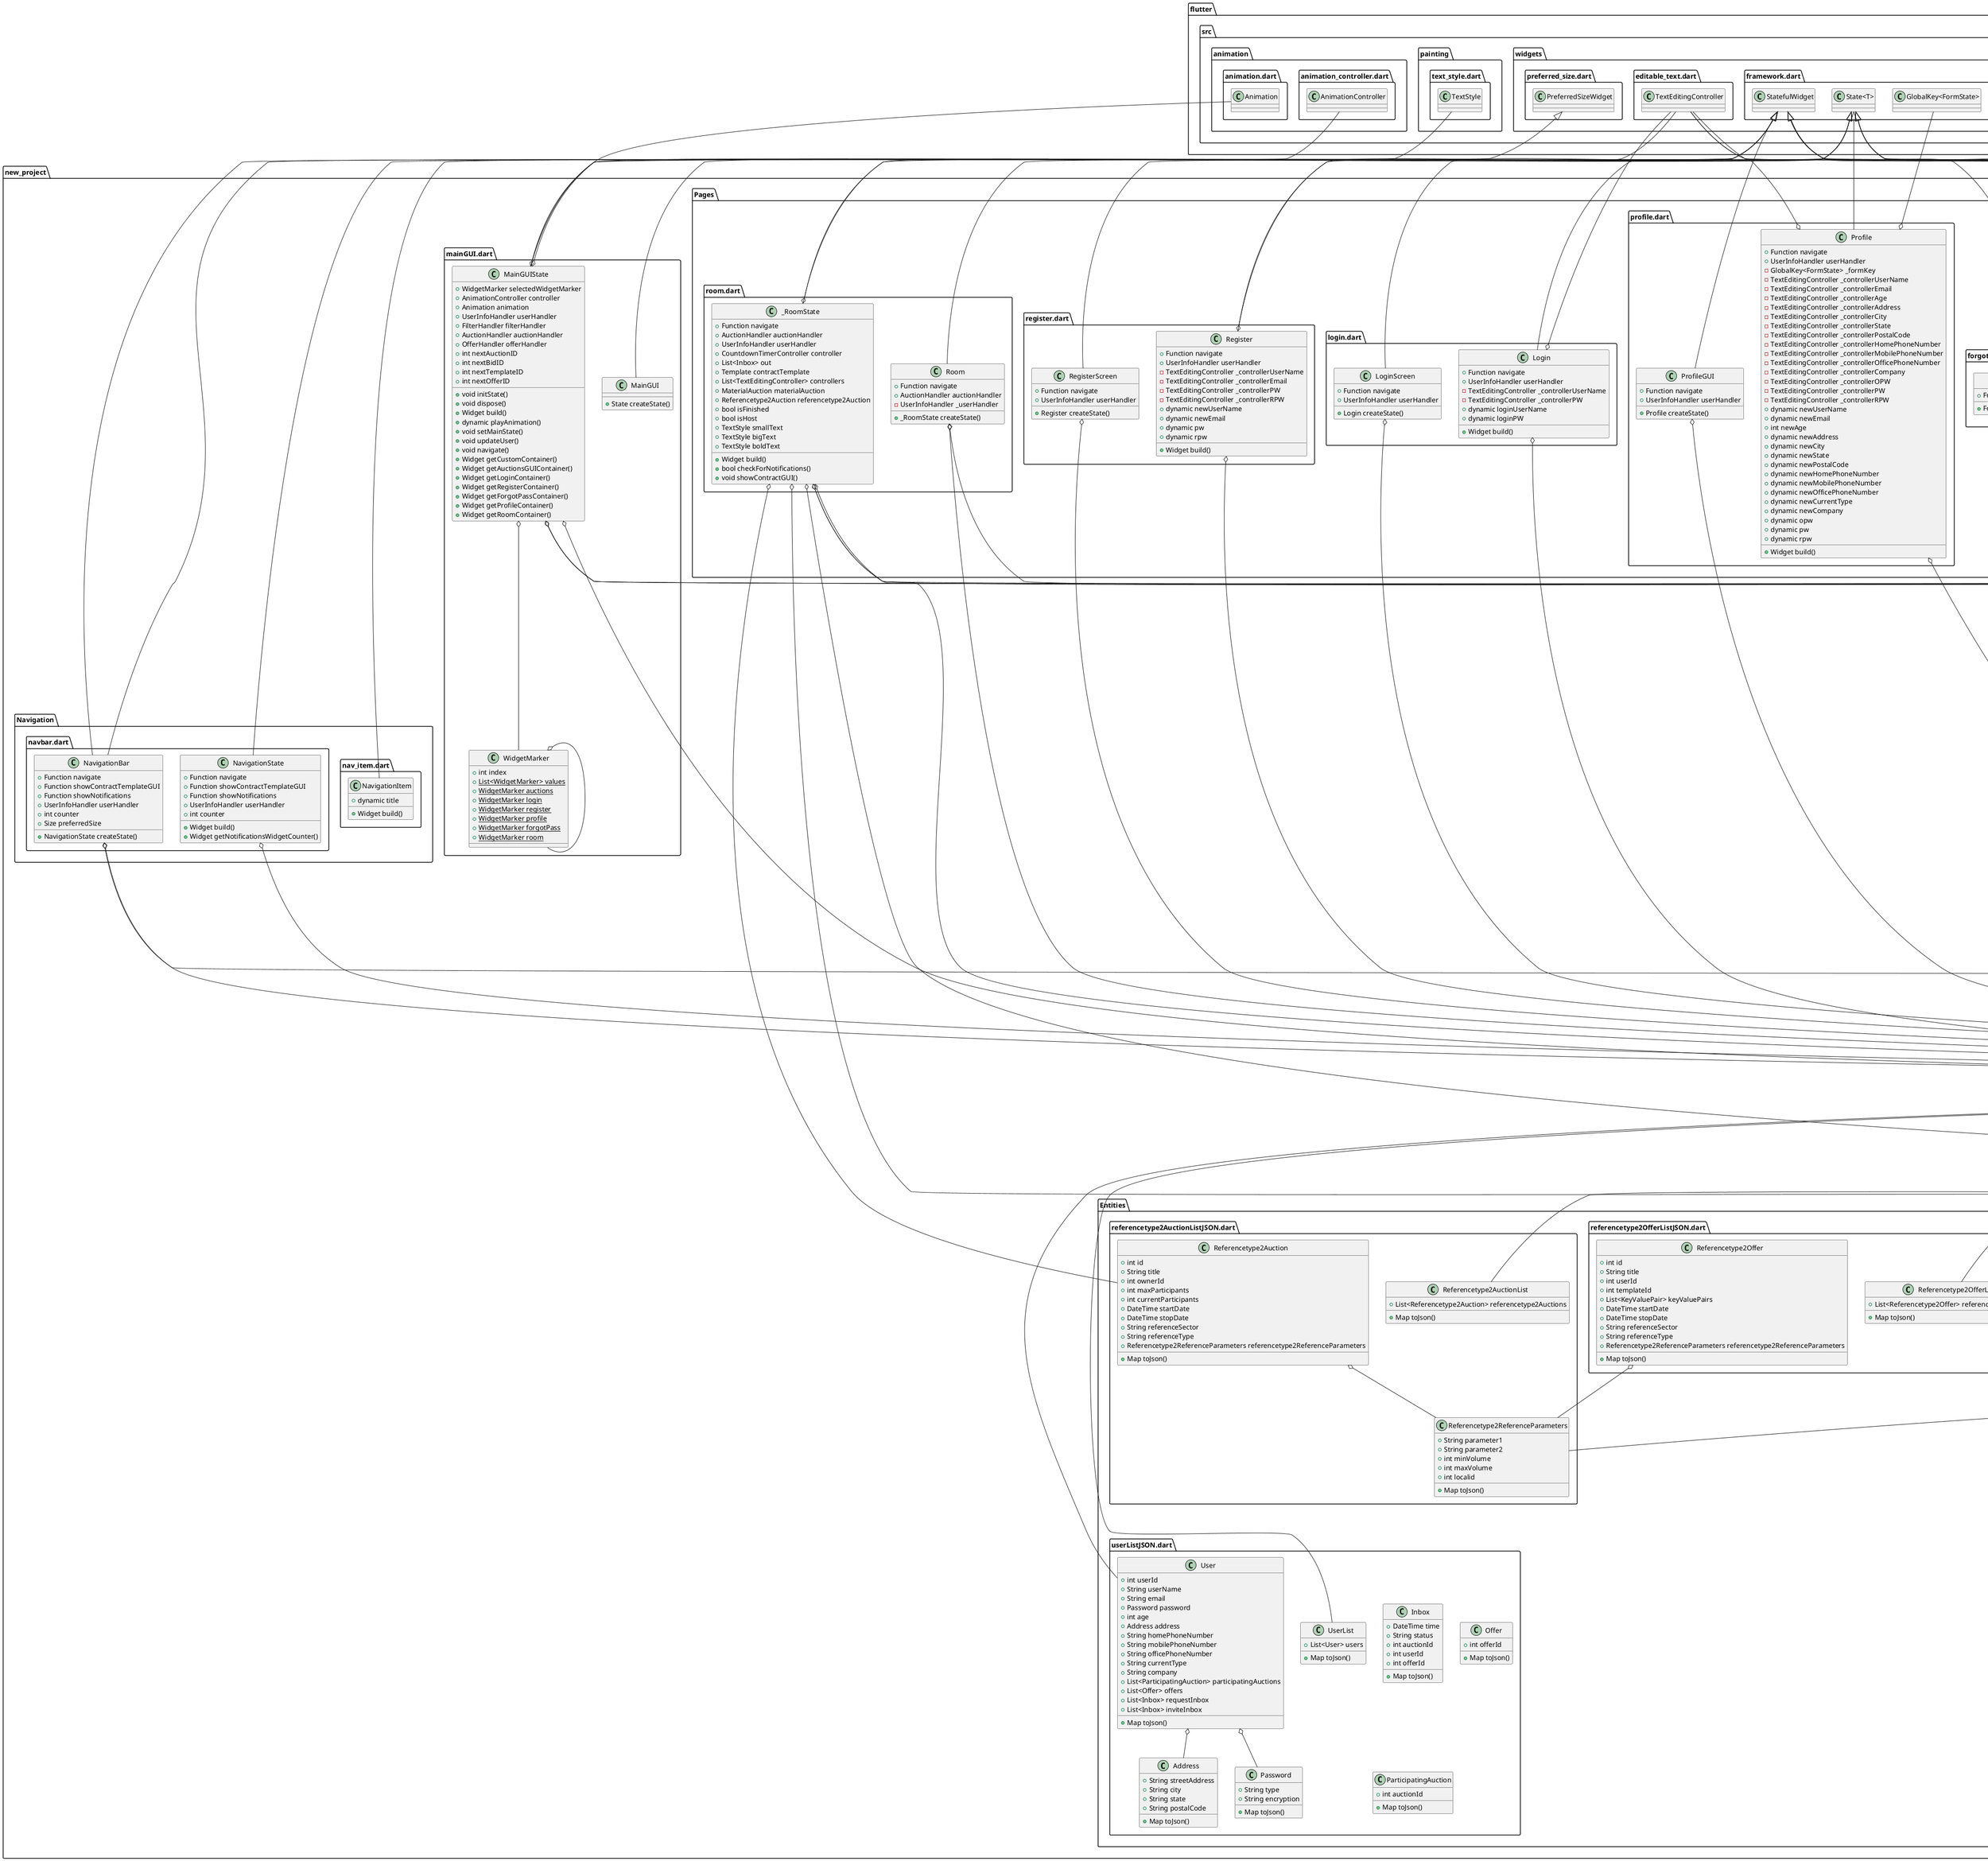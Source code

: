 @startuml
set namespaceSeparator ::

class "new_project::Auctions::allAuctions.dart::PageMarker" {
  +int index
  {static} +List<PageMarker> values
  {static} +PageMarker ongoing
  {static} +PageMarker finished
  {static} +PageMarker offers
}

"new_project::Auctions::allAuctions.dart::PageMarker" o-- "new_project::Auctions::allAuctions.dart::PageMarker"

class "new_project::Auctions::allAuctions.dart::AllAuctions" {
  +Function navigate
  +FilterHandler filterHandler
  +AuctionHandler auctionHandler
  +OfferHandler offerHandler
  +UserInfoHandler userHandler
  +_AllAuctionsState createState()
}

"new_project::Auctions::allAuctions.dart::AllAuctions" o-- "new_project::Handlers::filterHandler.dart::FilterHandler"
"new_project::Auctions::allAuctions.dart::AllAuctions" o-- "new_project::Handlers::auctionHandler.dart::AuctionHandler"
"new_project::Auctions::allAuctions.dart::AllAuctions" o-- "new_project::Handlers::offerHandler.dart::OfferHandler"
"new_project::Auctions::allAuctions.dart::AllAuctions" o-- "new_project::Handlers::userInfoHandler.dart::UserInfoHandler"
"flutter::src::widgets::framework.dart::StatefulWidget" <|-- "new_project::Auctions::allAuctions.dart::AllAuctions"

class "new_project::Auctions::allAuctions.dart::_AllAuctionsState" {
  +Function navigate
  +FilterHandler filterHandler
  +AuctionHandler auctionHandler
  +OfferHandler offerHandler
  +UserInfoHandler userHandler
  -PageMarker _currentPage
  +dynamic referenceTypeDropdownValue
  +dynamic referenceSectorDropdownValue
  +List<List> referenceTypes
  +void initState()
  +Widget build()
  -SliverList _getPageContainer()
  -SliverList _getAuctions()
  -SliverList _getOffers()
  -SliverList _generateBoxes()
  +List getReferenceSectors()
  +List getReferenceTypes()
}

"new_project::Auctions::allAuctions.dart::_AllAuctionsState" o-- "new_project::Handlers::filterHandler.dart::FilterHandler"
"new_project::Auctions::allAuctions.dart::_AllAuctionsState" o-- "new_project::Handlers::auctionHandler.dart::AuctionHandler"
"new_project::Auctions::allAuctions.dart::_AllAuctionsState" o-- "new_project::Handlers::offerHandler.dart::OfferHandler"
"new_project::Auctions::allAuctions.dart::_AllAuctionsState" o-- "new_project::Handlers::userInfoHandler.dart::UserInfoHandler"
"new_project::Auctions::allAuctions.dart::_AllAuctionsState" o-- "new_project::Auctions::allAuctions.dart::PageMarker"
"flutter::src::widgets::framework.dart::State<T>" <|-- "new_project::Auctions::allAuctions.dart::_AllAuctionsState"
"flutter::src::widgets::ticker_provider.dart::SingleTickerProviderStateMixin<T>" <|-- "new_project::Auctions::allAuctions.dart::_AllAuctionsState"

class "new_project::Auctions::myauctions.dart::MyAuctions" {
  +Function navigate
  +AuctionHandler auctionHandler
  +OfferHandler offerHandler
  +FilterHandler filterHandler
  +UserInfoHandler userHandler
  +_MyAuctionsState createState()
}

"new_project::Auctions::myauctions.dart::MyAuctions" o-- "new_project::Handlers::auctionHandler.dart::AuctionHandler"
"new_project::Auctions::myauctions.dart::MyAuctions" o-- "new_project::Handlers::offerHandler.dart::OfferHandler"
"new_project::Auctions::myauctions.dart::MyAuctions" o-- "new_project::Handlers::filterHandler.dart::FilterHandler"
"new_project::Auctions::myauctions.dart::MyAuctions" o-- "new_project::Handlers::userInfoHandler.dart::UserInfoHandler"
"flutter::src::widgets::framework.dart::StatefulWidget" <|-- "new_project::Auctions::myauctions.dart::MyAuctions"

class "new_project::Auctions::myauctions.dart::_MyAuctionsState" {
  +Function navigate
  +AuctionHandler auctionHandler
  +OfferHandler offerHandler
  +FilterHandler filterHandler
  +UserInfoHandler userHandler
  +List types
  +dynamic typeDropdownValue
  +TextEditingController title
  +TextEditingController maxParticipants
  +TextEditingController duration
  +List<List> referenceTypes
  +List<List> referenceParameters
  +List<List> rangeReferenceParameters
  +List<List> currentReferenceParameters
  +dynamic referenceSectorDropdownValue
  +dynamic referenceTypeDropdownValue
  +List referenceParameterDropdownValues
  +List<TextEditingController> rangeReferenceParameterControllers
  +List templateIDs
  +Template template
  +dynamic templateIDDropdownValue
  +List<TextEditingController> offerControllers
  +Widget build()
  +Map split()
  +SliverList buildAuctionList()
  +void showTemplateGUI()
  +List getReferenceSectors()
  +List getReferenceTypes()
  +List getReferenceParameters()
}

"new_project::Auctions::myauctions.dart::_MyAuctionsState" o-- "new_project::Handlers::auctionHandler.dart::AuctionHandler"
"new_project::Auctions::myauctions.dart::_MyAuctionsState" o-- "new_project::Handlers::offerHandler.dart::OfferHandler"
"new_project::Auctions::myauctions.dart::_MyAuctionsState" o-- "new_project::Handlers::filterHandler.dart::FilterHandler"
"new_project::Auctions::myauctions.dart::_MyAuctionsState" o-- "new_project::Handlers::userInfoHandler.dart::UserInfoHandler"
"new_project::Auctions::myauctions.dart::_MyAuctionsState" o-- "flutter::src::widgets::editable_text.dart::TextEditingController"
"new_project::Auctions::myauctions.dart::_MyAuctionsState" o-- "new_project::Entities::templateListJSON.dart::Template"
"flutter::src::widgets::framework.dart::State<T>" <|-- "new_project::Auctions::myauctions.dart::_MyAuctionsState"
"flutter::src::widgets::ticker_provider.dart::SingleTickerProviderStateMixin<T>" <|-- "new_project::Auctions::myauctions.dart::_MyAuctionsState"

class "new_project::Entities::auctionDetailsListJSON.dart::AuctionDetailsList" {
  +List<AuctionDetails> auctionDetailsList
  +Map toJson()
}

class "new_project::Entities::auctionDetailsListJSON.dart::AuctionDetails" {
  +int id
  +List<Participant> participants
  +int templateId
  +List<Bid> bids
  +int winningBid
  +Map toJson()
}

class "new_project::Entities::auctionDetailsListJSON.dart::Bid" {
  +int id
  +DateTime time
  +int userId
  +List<KeyValuePair> keyValuePairs
  +Map toJson()
}

class "new_project::Entities::auctionDetailsListJSON.dart::KeyValuePair" {
  +String key
  +dynamic value
  +Map toJson()
}

class "new_project::Entities::auctionDetailsListJSON.dart::Participant" {
  +int userId
  +Map toJson()
}

class "new_project::Entities::filtersJSON.dart::Filters" {
  +List<ReferenceSector> referenceSectors
  +Map toJson()
}

class "new_project::Entities::filtersJSON.dart::ReferenceSector" {
  +String name
  +List<ReferenceType> referenceTypes
  +Map toJson()
}

class "new_project::Entities::filtersJSON.dart::ReferenceType" {
  +String name
  +List<ReferenceParameter> referenceParameters
  +List<RangeReferenceParameter> rangeReferenceParameters
  +Map toJson()
}

class "new_project::Entities::filtersJSON.dart::RangeReferenceParameter" {
  +String name
  +Map toJson()
}

class "new_project::Entities::filtersJSON.dart::ReferenceParameter" {
  +String name
  +List<FilterValue> values
  +Map toJson()
}

class "new_project::Entities::filtersJSON.dart::FilterValue" {
  +String filterValue
  +Map toJson()
}

class "new_project::Entities::materialAuctionListJSON.dart::MaterialAuctionList" {
  +List<MaterialAuction> materialAuctions
  +Map toJson()
}

class "new_project::Entities::materialAuctionListJSON.dart::MaterialAuction" {
  +int id
  +String title
  +int ownerId
  +int maxParticipants
  +int currentParticipants
  +DateTime startDate
  +DateTime stopDate
  +String referenceSector
  +String referenceType
  +MaterialReferenceParameters materialReferenceParameters
  +Map toJson()
}

"new_project::Entities::materialAuctionListJSON.dart::MaterialAuction" o-- "new_project::Entities::materialAuctionListJSON.dart::MaterialReferenceParameters"

class "new_project::Entities::materialAuctionListJSON.dart::MaterialReferenceParameters" {
  +String fibersType
  +String resinType
  +int minFiberLength
  +int maxFiberLength
  +String recyclingTechnology
  +String sizing
  +String additives
  +int minVolume
  +int maxVolume
  +int localid
  +Map toJson()
}

class "new_project::Entities::materialOfferListJSON.dart::MaterialOfferList" {
  +List<MaterialOffer> materialOffers
  +Map toJson()
}

class "new_project::Entities::materialOfferListJSON.dart::MaterialOffer" {
  +int id
  +String title
  +int userId
  +int templateId
  +List<KeyValuePair> keyValuePairs
  +DateTime startDate
  +DateTime stopDate
  +String referenceSector
  +String referenceType
  +MaterialReferenceParameters materialReferenceParameters
  +Map toJson()
}

"new_project::Entities::materialOfferListJSON.dart::MaterialOffer" o-- "new_project::Entities::materialAuctionListJSON.dart::MaterialReferenceParameters"

class "new_project::Entities::referencetype2AuctionListJSON.dart::Referencetype2AuctionList" {
  +List<Referencetype2Auction> referencetype2Auctions
  +Map toJson()
}

class "new_project::Entities::referencetype2AuctionListJSON.dart::Referencetype2Auction" {
  +int id
  +String title
  +int ownerId
  +int maxParticipants
  +int currentParticipants
  +DateTime startDate
  +DateTime stopDate
  +String referenceSector
  +String referenceType
  +Referencetype2ReferenceParameters referencetype2ReferenceParameters
  +Map toJson()
}

"new_project::Entities::referencetype2AuctionListJSON.dart::Referencetype2Auction" o-- "new_project::Entities::referencetype2AuctionListJSON.dart::Referencetype2ReferenceParameters"

class "new_project::Entities::referencetype2AuctionListJSON.dart::Referencetype2ReferenceParameters" {
  +String parameter1
  +String parameter2
  +int minVolume
  +int maxVolume
  +int localid
  +Map toJson()
}

class "new_project::Entities::referencetype2OfferListJSON.dart::Referencetype2OfferList" {
  +List<Referencetype2Offer> referencetype2Offers
  +Map toJson()
}

class "new_project::Entities::referencetype2OfferListJSON.dart::Referencetype2Offer" {
  +int id
  +String title
  +int userId
  +int templateId
  +List<KeyValuePair> keyValuePairs
  +DateTime startDate
  +DateTime stopDate
  +String referenceSector
  +String referenceType
  +Referencetype2ReferenceParameters referencetype2ReferenceParameters
  +Map toJson()
}

"new_project::Entities::referencetype2OfferListJSON.dart::Referencetype2Offer" o-- "new_project::Entities::referencetype2AuctionListJSON.dart::Referencetype2ReferenceParameters"

class "new_project::Entities::templateListJSON.dart::TemplateList" {
  +List<Template> templates
  +Map toJson()
}

class "new_project::Entities::templateListJSON.dart::Template" {
  +int id
  +List<TemplateString> templateStrings
  +List<TemplateVariable> templateVariables
  +Map toJson()
}

class "new_project::Entities::templateListJSON.dart::TemplateString" {
  +String text
  +Map toJson()
}

class "new_project::Entities::templateListJSON.dart::TemplateVariable" {
  +String key
  +String valueType
  +Map toJson()
}

class "new_project::Entities::userListJSON.dart::UserList" {
  +List<User> users
  +Map toJson()
}

class "new_project::Entities::userListJSON.dart::User" {
  +int userId
  +String userName
  +String email
  +Password password
  +int age
  +Address address
  +String homePhoneNumber
  +String mobilePhoneNumber
  +String officePhoneNumber
  +String currentType
  +String company
  +List<ParticipatingAuction> participatingAuctions
  +List<Offer> offers
  +List<Inbox> requestInbox
  +List<Inbox> inviteInbox
  +Map toJson()
}

"new_project::Entities::userListJSON.dart::User" o-- "new_project::Entities::userListJSON.dart::Password"
"new_project::Entities::userListJSON.dart::User" o-- "new_project::Entities::userListJSON.dart::Address"

class "new_project::Entities::userListJSON.dart::Address" {
  +String streetAddress
  +String city
  +String state
  +String postalCode
  +Map toJson()
}

class "new_project::Entities::userListJSON.dart::Inbox" {
  +DateTime time
  +String status
  +int auctionId
  +int userId
  +int offerId
  +Map toJson()
}

class "new_project::Entities::userListJSON.dart::Offer" {
  +int offerId
  +Map toJson()
}

class "new_project::Entities::userListJSON.dart::ParticipatingAuction" {
  +int auctionId
  +Map toJson()
}

class "new_project::Entities::userListJSON.dart::Password" {
  +String type
  +String encryption
  +Map toJson()
}

class "new_project::Filters::filtersGUI.dart::FiltersGUI" {
  +FilterHandler filterHandler
  +_FiltersState createState()
}

"new_project::Filters::filtersGUI.dart::FiltersGUI" o-- "new_project::Handlers::filterHandler.dart::FilterHandler"
"flutter::src::widgets::framework.dart::StatefulWidget" <|-- "new_project::Filters::filtersGUI.dart::FiltersGUI"

class "new_project::Filters::filtersGUI.dart::_FiltersState" {
  +FilterHandler filterHandler
  +List<TextEditingController> controllers
  +List<List> referenceTypes
  +List<List> referenceParameters
  +List<List> rangeReferenceParameters
  +List<List> currentReferenceParameters
  +dynamic referenceSectorDropdownValue
  +dynamic referenceTypeDropdownValue
  +List referenceParameterDropdownValues
  +List<TextEditingController> rangeReferenceParameterControllers
  +Widget build()
  +Widget ReturnContent()
  +void showFilterTemplateGUI()
  +List getReferenceSectors()
  +List getReferenceTypes()
  +List getReferenceParameters()
}

"new_project::Filters::filtersGUI.dart::_FiltersState" o-- "new_project::Handlers::filterHandler.dart::FilterHandler"
"flutter::src::widgets::framework.dart::State<T>" <|-- "new_project::Filters::filtersGUI.dart::_FiltersState"

class "new_project::Filters::searchBar.dart::SearchBarGUI" {
  +_SearchBarGUIState createState()
}

"flutter::src::widgets::framework.dart::StatefulWidget" <|-- "new_project::Filters::searchBar.dart::SearchBarGUI"

class "new_project::Filters::searchBar.dart::_SearchBarGUIState" {
  +List<SearchObject> list
  -SearchObject _selectedItem
  -bool _show
  +Widget build()
}

"new_project::Filters::searchBar.dart::_SearchBarGUIState" o-- "new_project::Filters::searchBar.dart::SearchObject"
"flutter::src::widgets::framework.dart::State<T>" <|-- "new_project::Filters::searchBar.dart::_SearchBarGUIState"

class "new_project::Filters::searchBar.dart::SearchObject" {
  +dynamic name
  +int id
}

class "new_project::Filters::searchBar.dart::MyTextField" {
  +TextEditingController controller
  +FocusNode focusNode
  +Widget build()
}

"new_project::Filters::searchBar.dart::MyTextField" o-- "flutter::src::widgets::editable_text.dart::TextEditingController"
"new_project::Filters::searchBar.dart::MyTextField" o-- "flutter::src::widgets::focus_manager.dart::FocusNode"
"flutter::src::widgets::framework.dart::StatelessWidget" <|-- "new_project::Filters::searchBar.dart::MyTextField"

class "new_project::Filters::searchBar.dart::PopupListItemWidget" {
  +SearchObject item
  +Widget build()
}

"new_project::Filters::searchBar.dart::PopupListItemWidget" o-- "new_project::Filters::searchBar.dart::SearchObject"
"flutter::src::widgets::framework.dart::StatelessWidget" <|-- "new_project::Filters::searchBar.dart::PopupListItemWidget"

class "new_project::Handlers::auctionHandler.dart::Auctions" {
  +MaterialAuctionList materialAuctions
  +Referencetype2AuctionList referencetype2Auctions
}

"new_project::Handlers::auctionHandler.dart::Auctions" o-- "new_project::Entities::materialAuctionListJSON.dart::MaterialAuctionList"
"new_project::Handlers::auctionHandler.dart::Auctions" o-- "new_project::Entities::referencetype2AuctionListJSON.dart::Referencetype2AuctionList"

class "new_project::Handlers::auctionHandler.dart::AuctionHandler" {
  +Function setMainState
  +AuctionDetailsList consumerAuctionDetails
  +AuctionDetailsList supplierAuctionDetails
  +Auctions allAuctions
  +TemplateList consumerContractTemplates
  +TemplateList supplierContractTemplates
  +Auctions myAuctions
  +AuctionDetails currentAuctionDetails
  +UserInfoHandler userHandler
  +int nextAuctionID
  +int nextBidID
  +int nextTemplateID
  +List<Inbox> inbox
  +List inboxAuctionTitles
  +int templateItemCount
  +List<TextEditingController> controllers
  +List valueTypes
  +List dropdownValues
  +List userTypes
  +dynamic dropdownValue
  +void createMaterialAuction()
  +void createReferencetype2Auction()
  +void endAuction()
  +void leaveAuction()
  +void selectAuctionWinner()
  +void viewBid()
  +void setCurrentAuction()
  +List getAuctionTitles()
  +void makeBid()
  +Template getContractTemplate()
  +Container getListTile()
  +void showNotifications()
  +void createContractTemplate()
  +void showContractTemplateGUI()
}

"new_project::Handlers::auctionHandler.dart::AuctionHandler" o-- "new_project::Entities::auctionDetailsListJSON.dart::AuctionDetailsList"
"new_project::Handlers::auctionHandler.dart::AuctionHandler" o-- "new_project::Handlers::auctionHandler.dart::Auctions"
"new_project::Handlers::auctionHandler.dart::AuctionHandler" o-- "new_project::Entities::templateListJSON.dart::TemplateList"
"new_project::Handlers::auctionHandler.dart::AuctionHandler" o-- "new_project::Entities::auctionDetailsListJSON.dart::AuctionDetails"
"new_project::Handlers::auctionHandler.dart::AuctionHandler" o-- "new_project::Handlers::userInfoHandler.dart::UserInfoHandler"

class "new_project::Handlers::filterHandler.dart::FilterHandler" {
  +Function setMainState
  +Filters filters
  +MaterialReferenceParameters materialFilter
  +Referencetype2ReferenceParameters referencetype2Filter
  +int localFilteridCounter
  +void updateFilter()
  +void deleteFilter()
  +bool checkFilter()
  +void retrieveFilters()
}

"new_project::Handlers::filterHandler.dart::FilterHandler" o-- "new_project::Entities::filtersJSON.dart::Filters"
"new_project::Handlers::filterHandler.dart::FilterHandler" o-- "new_project::Entities::materialAuctionListJSON.dart::MaterialReferenceParameters"
"new_project::Handlers::filterHandler.dart::FilterHandler" o-- "new_project::Entities::referencetype2AuctionListJSON.dart::Referencetype2ReferenceParameters"

class "new_project::Handlers::offerHandler.dart::Offers" {
  +MaterialOfferList materialOffers
  +Referencetype2OfferList referencetype2Offers
}

"new_project::Handlers::offerHandler.dart::Offers" o-- "new_project::Entities::materialOfferListJSON.dart::MaterialOfferList"
"new_project::Handlers::offerHandler.dart::Offers" o-- "new_project::Entities::referencetype2OfferListJSON.dart::Referencetype2OfferList"

class "new_project::Handlers::offerHandler.dart::OfferHandler" {
  +Function setMainState
  +Offers allOffers
  +Offers myOffers
  +TemplateList consumerOfferTemplates
  +TemplateList supplierOfferTemplates
  +UserInfoHandler userHandler
  +int nextOfferID
  +void createMaterialOffer()
  +void createReferencetype2Offer()
  +void endOffer()
  +void viewOffer()
}

"new_project::Handlers::offerHandler.dart::OfferHandler" o-- "new_project::Handlers::offerHandler.dart::Offers"
"new_project::Handlers::offerHandler.dart::OfferHandler" o-- "new_project::Entities::templateListJSON.dart::TemplateList"
"new_project::Handlers::offerHandler.dart::OfferHandler" o-- "new_project::Handlers::userInfoHandler.dart::UserInfoHandler"

class "new_project::Handlers::userInfoHandler.dart::UserInfoHandler" {
  +Function updateUser
  +UserList userListObject
  +User user
  +bool isEmail()
  +bool userCheck()
  +String passHasher()
  +bool passwordChecker()
  +bool phoneCheck()
  +bool profileEditCheck()
  +bool passwordValidator()
  +User loginValidator()
  +void login()
  +void register()
  +void updateProfile()
  +void requestToJoin()
  +void inviteToAuction()
}

"new_project::Handlers::userInfoHandler.dart::UserInfoHandler" o-- "new_project::Entities::userListJSON.dart::UserList"
"new_project::Handlers::userInfoHandler.dart::UserInfoHandler" o-- "new_project::Entities::userListJSON.dart::User"

class "new_project::main.dart::MyApp" {
  +Widget build()
}

"flutter::src::widgets::framework.dart::StatelessWidget" <|-- "new_project::main.dart::MyApp"

class "new_project::mainGUI.dart::WidgetMarker" {
  +int index
  {static} +List<WidgetMarker> values
  {static} +WidgetMarker auctions
  {static} +WidgetMarker login
  {static} +WidgetMarker register
  {static} +WidgetMarker profile
  {static} +WidgetMarker forgotPass
  {static} +WidgetMarker room
}

"new_project::mainGUI.dart::WidgetMarker" o-- "new_project::mainGUI.dart::WidgetMarker"

class "new_project::mainGUI.dart::MainGUI" {
  +State createState()
}

"flutter::src::widgets::framework.dart::StatefulWidget" <|-- "new_project::mainGUI.dart::MainGUI"

class "new_project::mainGUI.dart::MainGUIState" {
  +WidgetMarker selectedWidgetMarker
  +AnimationController controller
  +Animation animation
  +UserInfoHandler userHandler
  +FilterHandler filterHandler
  +AuctionHandler auctionHandler
  +OfferHandler offerHandler
  +int nextAuctionID
  +int nextBidID
  +int nextTemplateID
  +int nextOfferID
  +void initState()
  +void dispose()
  +Widget build()
  +dynamic playAnimation()
  +void setMainState()
  +void updateUser()
  +void navigate()
  +Widget getCustomContainer()
  +Widget getAuctionsGUIContainer()
  +Widget getLoginContainer()
  +Widget getRegisterContainer()
  +Widget getForgotPassContainer()
  +Widget getProfileContainer()
  +Widget getRoomContainer()
}

"new_project::mainGUI.dart::MainGUIState" o-- "new_project::mainGUI.dart::WidgetMarker"
"new_project::mainGUI.dart::MainGUIState" o-- "flutter::src::animation::animation_controller.dart::AnimationController"
"new_project::mainGUI.dart::MainGUIState" o-- "flutter::src::animation::animation.dart::Animation"
"new_project::mainGUI.dart::MainGUIState" o-- "new_project::Handlers::userInfoHandler.dart::UserInfoHandler"
"new_project::mainGUI.dart::MainGUIState" o-- "new_project::Handlers::filterHandler.dart::FilterHandler"
"new_project::mainGUI.dart::MainGUIState" o-- "new_project::Handlers::auctionHandler.dart::AuctionHandler"
"new_project::mainGUI.dart::MainGUIState" o-- "new_project::Handlers::offerHandler.dart::OfferHandler"
"flutter::src::widgets::framework.dart::State<T>" <|-- "new_project::mainGUI.dart::MainGUIState"
"flutter::src::widgets::ticker_provider.dart::SingleTickerProviderStateMixin<T>" <|-- "new_project::mainGUI.dart::MainGUIState"

class "new_project::Navigation::navbar.dart::NavigationBar" {
  +Function navigate
  +Function showContractTemplateGUI
  +Function showNotifications
  +UserInfoHandler userHandler
  +int counter
  +Size preferredSize
  +NavigationState createState()
}

"new_project::Navigation::navbar.dart::NavigationBar" o-- "new_project::Handlers::userInfoHandler.dart::UserInfoHandler"
"new_project::Navigation::navbar.dart::NavigationBar" o-- "dart::ui::Size"
"flutter::src::widgets::framework.dart::StatefulWidget" <|-- "new_project::Navigation::navbar.dart::NavigationBar"
"flutter::src::widgets::preferred_size.dart::PreferredSizeWidget" <|-- "new_project::Navigation::navbar.dart::NavigationBar"

class "new_project::Navigation::navbar.dart::NavigationState" {
  +Function navigate
  +Function showContractTemplateGUI
  +Function showNotifications
  +UserInfoHandler userHandler
  +int counter
  +Widget build()
  +Widget getNotificationsWidgetCounter()
}

"new_project::Navigation::navbar.dart::NavigationState" o-- "new_project::Handlers::userInfoHandler.dart::UserInfoHandler"
"flutter::src::widgets::framework.dart::State<T>" <|-- "new_project::Navigation::navbar.dart::NavigationState"

class "new_project::Navigation::nav_item.dart::NavigationItem" {
  +dynamic title
  +Widget build()
}

"flutter::src::widgets::framework.dart::StatelessWidget" <|-- "new_project::Navigation::nav_item.dart::NavigationItem"

class "new_project::Pages::auctionsGUI.dart::AuctionsGUI" {
  +Function navigate
  +FilterHandler filterHandler
  +AuctionHandler auctionHandler
  +OfferHandler offerHandler
  +UserInfoHandler userHandler
  +Widget build()
}

"new_project::Pages::auctionsGUI.dart::AuctionsGUI" o-- "new_project::Handlers::filterHandler.dart::FilterHandler"
"new_project::Pages::auctionsGUI.dart::AuctionsGUI" o-- "new_project::Handlers::auctionHandler.dart::AuctionHandler"
"new_project::Pages::auctionsGUI.dart::AuctionsGUI" o-- "new_project::Handlers::offerHandler.dart::OfferHandler"
"new_project::Pages::auctionsGUI.dart::AuctionsGUI" o-- "new_project::Handlers::userInfoHandler.dart::UserInfoHandler"
"flutter::src::widgets::framework.dart::StatelessWidget" <|-- "new_project::Pages::auctionsGUI.dart::AuctionsGUI"

class "new_project::Pages::forgotPass.dart::ForgotPasswordScreen" {
  +Function navigate
  +ForgotPasswordState createState()
}

"flutter::src::widgets::framework.dart::StatefulWidget" <|-- "new_project::Pages::forgotPass.dart::ForgotPasswordScreen"

class "new_project::Pages::forgotPass.dart::ForgotPasswordState" {
  +Function navigate
  +Widget build()
  +dynamic launchMailto()
}

"flutter::src::widgets::framework.dart::State<T>" <|-- "new_project::Pages::forgotPass.dart::ForgotPasswordState"

class "new_project::Pages::login.dart::LoginScreen" {
  +Function navigate
  +UserInfoHandler userHandler
  +Login createState()
}

"new_project::Pages::login.dart::LoginScreen" o-- "new_project::Handlers::userInfoHandler.dart::UserInfoHandler"
"flutter::src::widgets::framework.dart::StatefulWidget" <|-- "new_project::Pages::login.dart::LoginScreen"

class "new_project::Pages::login.dart::Login" {
  +Function navigate
  +UserInfoHandler userHandler
  -TextEditingController _controllerUserName
  -TextEditingController _controllerPW
  +dynamic loginUserName
  +dynamic loginPW
  +Widget build()
}

"new_project::Pages::login.dart::Login" o-- "new_project::Handlers::userInfoHandler.dart::UserInfoHandler"
"new_project::Pages::login.dart::Login" o-- "flutter::src::widgets::editable_text.dart::TextEditingController"
"flutter::src::widgets::framework.dart::State<T>" <|-- "new_project::Pages::login.dart::Login"

class "new_project::Pages::profile.dart::ProfileGUI" {
  +Function navigate
  +UserInfoHandler userHandler
  +Profile createState()
}

"new_project::Pages::profile.dart::ProfileGUI" o-- "new_project::Handlers::userInfoHandler.dart::UserInfoHandler"
"flutter::src::widgets::framework.dart::StatefulWidget" <|-- "new_project::Pages::profile.dart::ProfileGUI"

class "new_project::Pages::profile.dart::Profile" {
  +Function navigate
  +UserInfoHandler userHandler
  -GlobalKey<FormState> _formKey
  -TextEditingController _controllerUserName
  -TextEditingController _controllerEmail
  -TextEditingController _controllerAge
  -TextEditingController _controllerAddress
  -TextEditingController _controllerCity
  -TextEditingController _controllerState
  -TextEditingController _controllerPostalCode
  -TextEditingController _controllerHomePhoneNumber
  -TextEditingController _controllerMobilePhoneNumber
  -TextEditingController _controllerOfficePhoneNumber
  -TextEditingController _controllerCompany
  -TextEditingController _controllerOPW
  -TextEditingController _controllerPW
  -TextEditingController _controllerRPW
  +dynamic newUserName
  +dynamic newEmail
  +int newAge
  +dynamic newAddress
  +dynamic newCity
  +dynamic newState
  +dynamic newPostalCode
  +dynamic newHomePhoneNumber
  +dynamic newMobilePhoneNumber
  +dynamic newOfficePhoneNumber
  +dynamic newCurrentType
  +dynamic newCompany
  +dynamic opw
  +dynamic pw
  +dynamic rpw
  +Widget build()
}

"new_project::Pages::profile.dart::Profile" o-- "new_project::Handlers::userInfoHandler.dart::UserInfoHandler"
"new_project::Pages::profile.dart::Profile" o-- "flutter::src::widgets::framework.dart::GlobalKey<FormState>"
"new_project::Pages::profile.dart::Profile" o-- "flutter::src::widgets::editable_text.dart::TextEditingController"
"flutter::src::widgets::framework.dart::State<T>" <|-- "new_project::Pages::profile.dart::Profile"

class "new_project::Pages::register.dart::RegisterScreen" {
  +Function navigate
  +UserInfoHandler userHandler
  +Register createState()
}

"new_project::Pages::register.dart::RegisterScreen" o-- "new_project::Handlers::userInfoHandler.dart::UserInfoHandler"
"flutter::src::widgets::framework.dart::StatefulWidget" <|-- "new_project::Pages::register.dart::RegisterScreen"

class "new_project::Pages::register.dart::Register" {
  +Function navigate
  +UserInfoHandler userHandler
  -TextEditingController _controllerUserName
  -TextEditingController _controllerEmail
  -TextEditingController _controllerPW
  -TextEditingController _controllerRPW
  +dynamic newUserName
  +dynamic newEmail
  +dynamic pw
  +dynamic rpw
  +Widget build()
}

"new_project::Pages::register.dart::Register" o-- "new_project::Handlers::userInfoHandler.dart::UserInfoHandler"
"new_project::Pages::register.dart::Register" o-- "flutter::src::widgets::editable_text.dart::TextEditingController"
"flutter::src::widgets::framework.dart::State<T>" <|-- "new_project::Pages::register.dart::Register"

class "new_project::Pages::room.dart::Room" {
  +Function navigate
  +AuctionHandler auctionHandler
  -UserInfoHandler _userHandler
  +_RoomState createState()
}

"new_project::Pages::room.dart::Room" o-- "new_project::Handlers::auctionHandler.dart::AuctionHandler"
"new_project::Pages::room.dart::Room" o-- "new_project::Handlers::userInfoHandler.dart::UserInfoHandler"
"flutter::src::widgets::framework.dart::StatefulWidget" <|-- "new_project::Pages::room.dart::Room"

class "new_project::Pages::room.dart::_RoomState" {
  +Function navigate
  +AuctionHandler auctionHandler
  +UserInfoHandler userHandler
  +CountdownTimerController controller
  +List<Inbox> out
  +Template contractTemplate
  +List<TextEditingController> controllers
  +MaterialAuction materialAuction
  +Referencetype2Auction referencetype2Auction
  +bool isFinished
  +bool isHost
  +TextStyle smallText
  +TextStyle bigText
  +TextStyle boldText
  +Widget build()
  +bool checkForNotifications()
  +void showContractGUI()
}

"new_project::Pages::room.dart::_RoomState" o-- "new_project::Handlers::auctionHandler.dart::AuctionHandler"
"new_project::Pages::room.dart::_RoomState" o-- "new_project::Handlers::userInfoHandler.dart::UserInfoHandler"
"new_project::Pages::room.dart::_RoomState" o-- "flutter_countdown_timer::countdown_timer_controller.dart::CountdownTimerController"
"new_project::Pages::room.dart::_RoomState" o-- "new_project::Entities::templateListJSON.dart::Template"
"new_project::Pages::room.dart::_RoomState" o-- "new_project::Entities::materialAuctionListJSON.dart::MaterialAuction"
"new_project::Pages::room.dart::_RoomState" o-- "new_project::Entities::referencetype2AuctionListJSON.dart::Referencetype2Auction"
"new_project::Pages::room.dart::_RoomState" o-- "flutter::src::painting::text_style.dart::TextStyle"
"flutter::src::widgets::framework.dart::State<T>" <|-- "new_project::Pages::room.dart::_RoomState"


@enduml